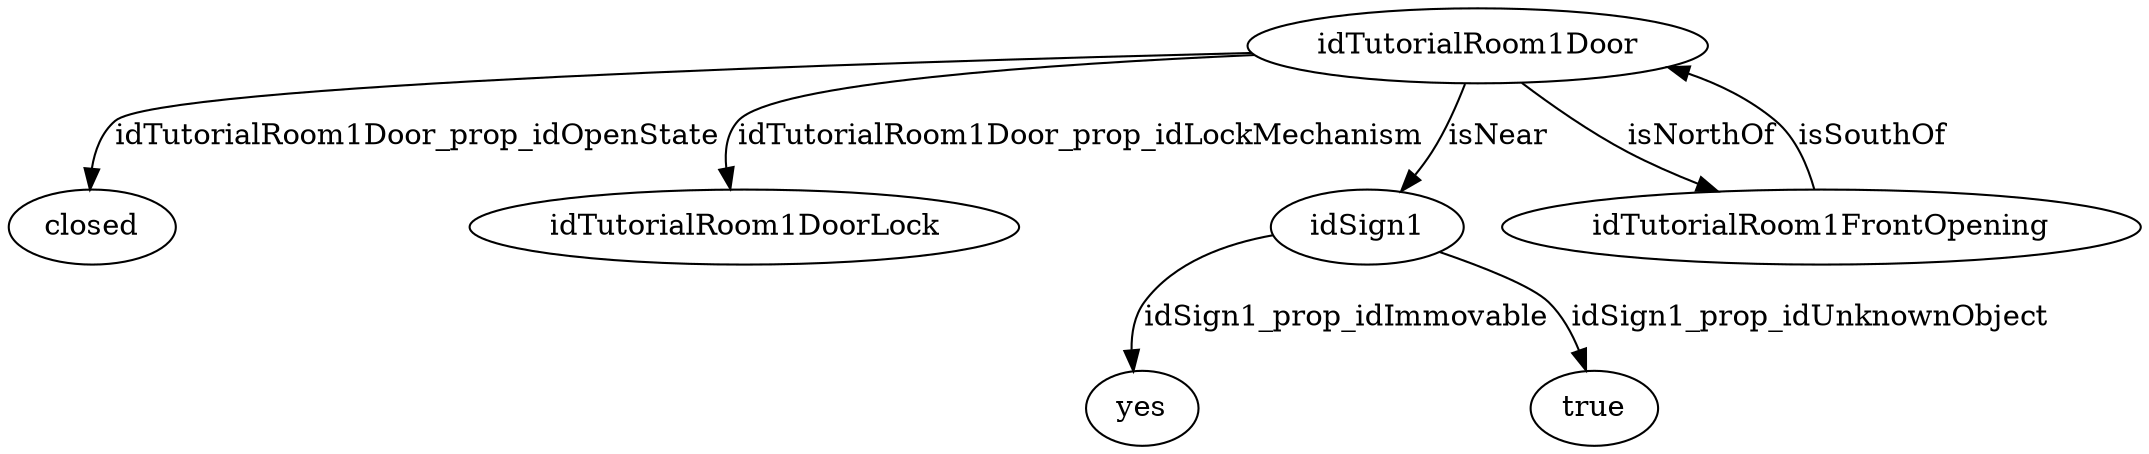 strict digraph  {
idTutorialRoom1Door [node_type=entity_node, root=root];
closed;
idTutorialRoom1DoorLock;
idSign1;
yes;
true;
idTutorialRoom1FrontOpening;
idTutorialRoom1Door -> closed  [edge_type=property, label=idTutorialRoom1Door_prop_idOpenState];
idTutorialRoom1Door -> idTutorialRoom1DoorLock  [edge_type=property, label=idTutorialRoom1Door_prop_idLockMechanism];
idTutorialRoom1Door -> idTutorialRoom1FrontOpening  [edge_type=relationship, label=isNorthOf];
idTutorialRoom1Door -> idSign1  [edge_type=relationship, label=isNear];
idSign1 -> yes  [edge_type=property, label=idSign1_prop_idImmovable];
idSign1 -> true  [edge_type=property, label=idSign1_prop_idUnknownObject];
idTutorialRoom1FrontOpening -> idTutorialRoom1Door  [edge_type=relationship, label=isSouthOf];
}
